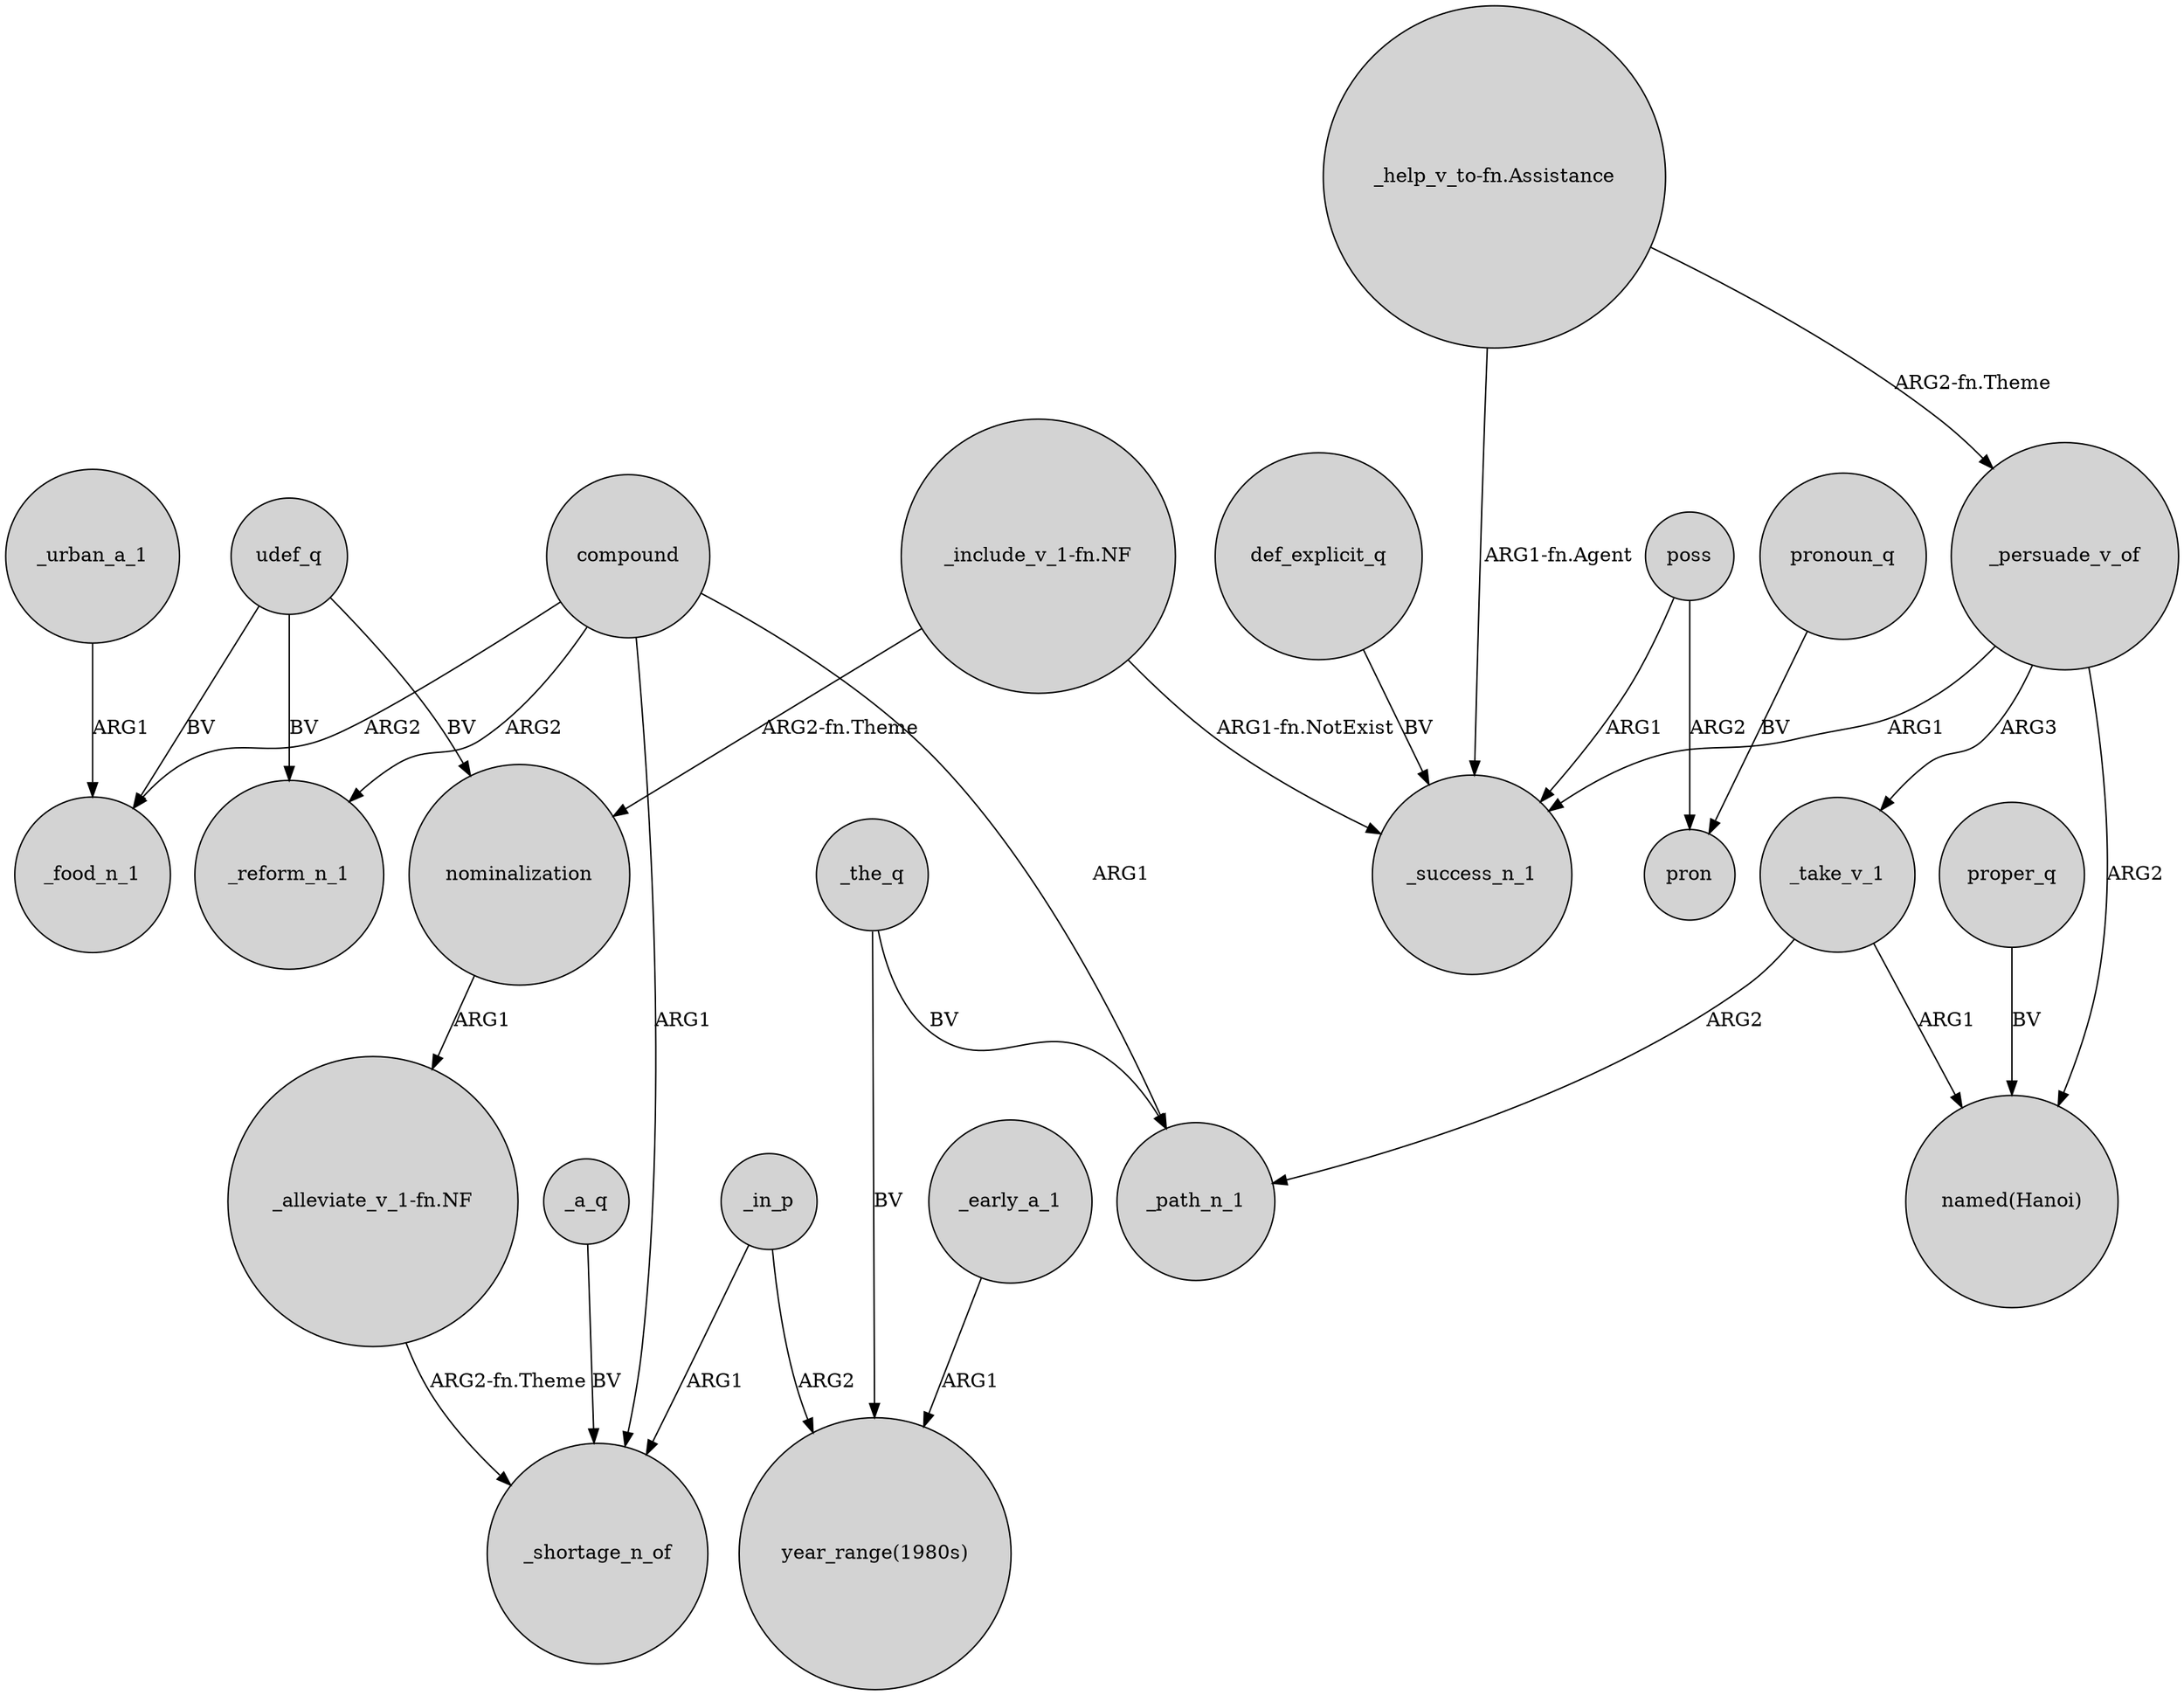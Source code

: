 digraph {
	node [shape=circle style=filled]
	_in_p -> _shortage_n_of [label=ARG1]
	nominalization -> "_alleviate_v_1-fn.NF" [label=ARG1]
	_in_p -> "year_range(1980s)" [label=ARG2]
	compound -> _food_n_1 [label=ARG2]
	"_include_v_1-fn.NF" -> _success_n_1 [label="ARG1-fn.NotExist"]
	"_help_v_to-fn.Assistance" -> _success_n_1 [label="ARG1-fn.Agent"]
	compound -> _shortage_n_of [label=ARG1]
	poss -> pron [label=ARG2]
	_persuade_v_of -> _success_n_1 [label=ARG1]
	"_alleviate_v_1-fn.NF" -> _shortage_n_of [label="ARG2-fn.Theme"]
	compound -> _reform_n_1 [label=ARG2]
	poss -> _success_n_1 [label=ARG1]
	"_include_v_1-fn.NF" -> nominalization [label="ARG2-fn.Theme"]
	"_help_v_to-fn.Assistance" -> _persuade_v_of [label="ARG2-fn.Theme"]
	udef_q -> _food_n_1 [label=BV]
	proper_q -> "named(Hanoi)" [label=BV]
	_early_a_1 -> "year_range(1980s)" [label=ARG1]
	_take_v_1 -> "named(Hanoi)" [label=ARG1]
	udef_q -> _reform_n_1 [label=BV]
	pronoun_q -> pron [label=BV]
	_a_q -> _shortage_n_of [label=BV]
	_the_q -> _path_n_1 [label=BV]
	_persuade_v_of -> "named(Hanoi)" [label=ARG2]
	_urban_a_1 -> _food_n_1 [label=ARG1]
	_persuade_v_of -> _take_v_1 [label=ARG3]
	udef_q -> nominalization [label=BV]
	def_explicit_q -> _success_n_1 [label=BV]
	_take_v_1 -> _path_n_1 [label=ARG2]
	compound -> _path_n_1 [label=ARG1]
	_the_q -> "year_range(1980s)" [label=BV]
}
